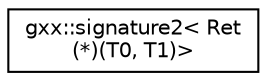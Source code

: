 digraph "Graphical Class Hierarchy"
{
  edge [fontname="Helvetica",fontsize="10",labelfontname="Helvetica",labelfontsize="10"];
  node [fontname="Helvetica",fontsize="10",shape=record];
  rankdir="LR";
  Node1 [label="gxx::signature2\< Ret\l(*)(T0, T1)\>",height=0.2,width=0.4,color="black", fillcolor="white", style="filled",URL="$structgxx_1_1signature2_3_01Ret_07_5_08_07T0_00_01T1_08_4.html"];
}
